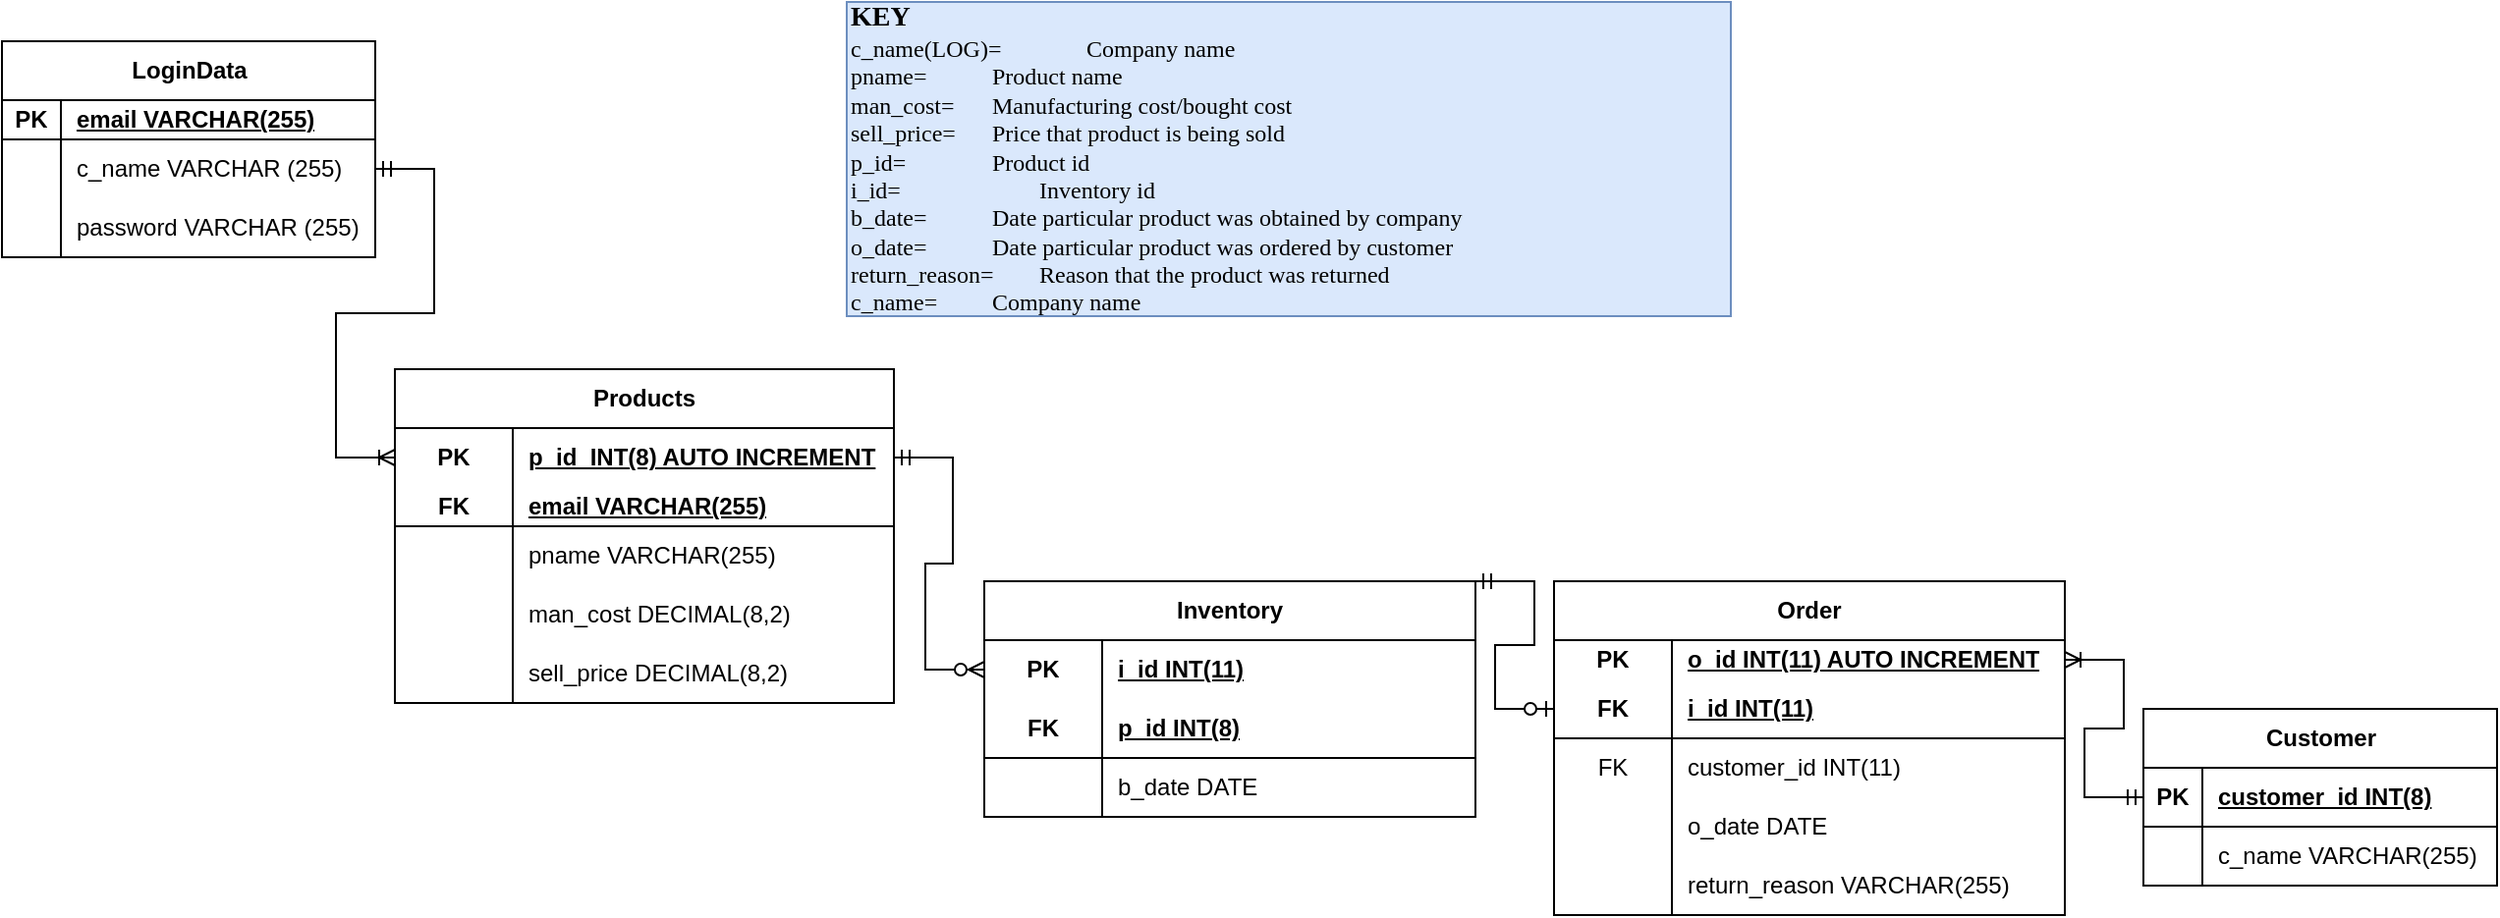 <mxfile version="22.0.4" type="device">
  <diagram name="Page-1" id="zw1ZrnLXYOxTeiUpd0QE">
    <mxGraphModel dx="1434" dy="782" grid="1" gridSize="10" guides="1" tooltips="1" connect="1" arrows="1" fold="1" page="1" pageScale="1" pageWidth="827" pageHeight="583" math="0" shadow="0">
      <root>
        <mxCell id="0" />
        <mxCell id="1" parent="0" />
        <mxCell id="-SbVYEneiQGwEnGWRFxC-83" value="Order" style="shape=table;startSize=30;container=1;collapsible=1;childLayout=tableLayout;fixedRows=1;rowLines=0;fontStyle=1;align=center;resizeLast=1;html=1;whiteSpace=wrap;fillColor=none;" parent="1" vertex="1">
          <mxGeometry x="810" y="315" width="260" height="170" as="geometry" />
        </mxCell>
        <mxCell id="-SbVYEneiQGwEnGWRFxC-84" value="" style="shape=tableRow;horizontal=0;startSize=0;swimlaneHead=0;swimlaneBody=0;fillColor=none;collapsible=0;dropTarget=0;points=[[0,0.5],[1,0.5]];portConstraint=eastwest;top=0;left=0;right=0;bottom=0;html=1;" parent="-SbVYEneiQGwEnGWRFxC-83" vertex="1">
          <mxGeometry y="30" width="260" height="20" as="geometry" />
        </mxCell>
        <mxCell id="-SbVYEneiQGwEnGWRFxC-85" value="PK" style="shape=partialRectangle;connectable=0;fillColor=none;top=0;left=0;bottom=0;right=0;fontStyle=1;overflow=hidden;html=1;whiteSpace=wrap;" parent="-SbVYEneiQGwEnGWRFxC-84" vertex="1">
          <mxGeometry width="60" height="20" as="geometry">
            <mxRectangle width="60" height="20" as="alternateBounds" />
          </mxGeometry>
        </mxCell>
        <mxCell id="-SbVYEneiQGwEnGWRFxC-86" value="o_id INT(11) AUTO INCREMENT" style="shape=partialRectangle;connectable=0;top=0;left=0;bottom=0;right=0;align=left;spacingLeft=6;fontStyle=5;overflow=hidden;html=1;whiteSpace=wrap;fillColor=none;" parent="-SbVYEneiQGwEnGWRFxC-84" vertex="1">
          <mxGeometry x="60" width="200" height="20" as="geometry">
            <mxRectangle width="200" height="20" as="alternateBounds" />
          </mxGeometry>
        </mxCell>
        <mxCell id="-SbVYEneiQGwEnGWRFxC-87" value="" style="shape=tableRow;horizontal=0;startSize=0;swimlaneHead=0;swimlaneBody=0;fillColor=none;collapsible=0;dropTarget=0;points=[[0,0.5],[1,0.5]];portConstraint=eastwest;top=0;left=0;right=0;bottom=1;html=1;" parent="-SbVYEneiQGwEnGWRFxC-83" vertex="1">
          <mxGeometry y="50" width="260" height="30" as="geometry" />
        </mxCell>
        <mxCell id="-SbVYEneiQGwEnGWRFxC-88" value="FK" style="shape=partialRectangle;connectable=0;fillColor=none;top=0;left=0;bottom=0;right=0;fontStyle=1;overflow=hidden;html=1;whiteSpace=wrap;" parent="-SbVYEneiQGwEnGWRFxC-87" vertex="1">
          <mxGeometry width="60" height="30" as="geometry">
            <mxRectangle width="60" height="30" as="alternateBounds" />
          </mxGeometry>
        </mxCell>
        <mxCell id="-SbVYEneiQGwEnGWRFxC-89" value="i_id INT(11)" style="shape=partialRectangle;connectable=0;fillColor=none;top=0;left=0;bottom=0;right=0;align=left;spacingLeft=6;fontStyle=5;overflow=hidden;html=1;whiteSpace=wrap;" parent="-SbVYEneiQGwEnGWRFxC-87" vertex="1">
          <mxGeometry x="60" width="200" height="30" as="geometry">
            <mxRectangle width="200" height="30" as="alternateBounds" />
          </mxGeometry>
        </mxCell>
        <mxCell id="-SbVYEneiQGwEnGWRFxC-90" value="" style="shape=tableRow;horizontal=0;startSize=0;swimlaneHead=0;swimlaneBody=0;fillColor=none;collapsible=0;dropTarget=0;points=[[0,0.5],[1,0.5]];portConstraint=eastwest;top=0;left=0;right=0;bottom=0;html=1;" parent="-SbVYEneiQGwEnGWRFxC-83" vertex="1">
          <mxGeometry y="80" width="260" height="30" as="geometry" />
        </mxCell>
        <mxCell id="-SbVYEneiQGwEnGWRFxC-91" value="FK" style="shape=partialRectangle;connectable=0;fillColor=none;top=0;left=0;bottom=0;right=0;editable=1;overflow=hidden;html=1;whiteSpace=wrap;" parent="-SbVYEneiQGwEnGWRFxC-90" vertex="1">
          <mxGeometry width="60" height="30" as="geometry">
            <mxRectangle width="60" height="30" as="alternateBounds" />
          </mxGeometry>
        </mxCell>
        <mxCell id="-SbVYEneiQGwEnGWRFxC-92" value="customer_id INT(11)" style="shape=partialRectangle;connectable=0;fillColor=none;top=0;left=0;bottom=0;right=0;align=left;spacingLeft=6;overflow=hidden;html=1;whiteSpace=wrap;" parent="-SbVYEneiQGwEnGWRFxC-90" vertex="1">
          <mxGeometry x="60" width="200" height="30" as="geometry">
            <mxRectangle width="200" height="30" as="alternateBounds" />
          </mxGeometry>
        </mxCell>
        <mxCell id="-SbVYEneiQGwEnGWRFxC-93" value="" style="shape=tableRow;horizontal=0;startSize=0;swimlaneHead=0;swimlaneBody=0;fillColor=none;collapsible=0;dropTarget=0;points=[[0,0.5],[1,0.5]];portConstraint=eastwest;top=0;left=0;right=0;bottom=0;html=1;" parent="-SbVYEneiQGwEnGWRFxC-83" vertex="1">
          <mxGeometry y="110" width="260" height="30" as="geometry" />
        </mxCell>
        <mxCell id="-SbVYEneiQGwEnGWRFxC-94" value="" style="shape=partialRectangle;connectable=0;fillColor=none;top=0;left=0;bottom=0;right=0;editable=1;overflow=hidden;html=1;whiteSpace=wrap;" parent="-SbVYEneiQGwEnGWRFxC-93" vertex="1">
          <mxGeometry width="60" height="30" as="geometry">
            <mxRectangle width="60" height="30" as="alternateBounds" />
          </mxGeometry>
        </mxCell>
        <mxCell id="-SbVYEneiQGwEnGWRFxC-95" value="o_date DATE" style="shape=partialRectangle;connectable=0;fillColor=none;top=0;left=0;bottom=0;right=0;align=left;spacingLeft=6;overflow=hidden;html=1;whiteSpace=wrap;" parent="-SbVYEneiQGwEnGWRFxC-93" vertex="1">
          <mxGeometry x="60" width="200" height="30" as="geometry">
            <mxRectangle width="200" height="30" as="alternateBounds" />
          </mxGeometry>
        </mxCell>
        <mxCell id="-SbVYEneiQGwEnGWRFxC-96" value="" style="shape=tableRow;horizontal=0;startSize=0;swimlaneHead=0;swimlaneBody=0;fillColor=none;collapsible=0;dropTarget=0;points=[[0,0.5],[1,0.5]];portConstraint=eastwest;top=0;left=0;right=0;bottom=0;html=1;" parent="-SbVYEneiQGwEnGWRFxC-83" vertex="1">
          <mxGeometry y="140" width="260" height="30" as="geometry" />
        </mxCell>
        <mxCell id="-SbVYEneiQGwEnGWRFxC-97" value="" style="shape=partialRectangle;connectable=0;fillColor=none;top=0;left=0;bottom=0;right=0;editable=1;overflow=hidden;html=1;whiteSpace=wrap;" parent="-SbVYEneiQGwEnGWRFxC-96" vertex="1">
          <mxGeometry width="60" height="30" as="geometry">
            <mxRectangle width="60" height="30" as="alternateBounds" />
          </mxGeometry>
        </mxCell>
        <mxCell id="-SbVYEneiQGwEnGWRFxC-98" value="return_reason VARCHAR(255)" style="shape=partialRectangle;connectable=0;fillColor=none;top=0;left=0;bottom=0;right=0;align=left;spacingLeft=6;overflow=hidden;html=1;whiteSpace=wrap;" parent="-SbVYEneiQGwEnGWRFxC-96" vertex="1">
          <mxGeometry x="60" width="200" height="30" as="geometry">
            <mxRectangle width="200" height="30" as="alternateBounds" />
          </mxGeometry>
        </mxCell>
        <mxCell id="-SbVYEneiQGwEnGWRFxC-112" value="" style="edgeStyle=entityRelationEdgeStyle;fontSize=12;html=1;endArrow=ERoneToMany;startArrow=ERmandOne;rounded=0;exitX=0;exitY=0.5;exitDx=0;exitDy=0;entryX=1;entryY=0.5;entryDx=0;entryDy=0;" parent="1" source="-SbVYEneiQGwEnGWRFxC-103" target="-SbVYEneiQGwEnGWRFxC-84" edge="1">
          <mxGeometry width="100" height="100" relative="1" as="geometry">
            <mxPoint x="530" y="440" as="sourcePoint" />
            <mxPoint x="590" y="370" as="targetPoint" />
          </mxGeometry>
        </mxCell>
        <mxCell id="-SbVYEneiQGwEnGWRFxC-124" value="" style="edgeStyle=entityRelationEdgeStyle;fontSize=12;html=1;endArrow=ERoneToMany;startArrow=ERmandOne;rounded=0;exitX=1;exitY=0.5;exitDx=0;exitDy=0;entryX=0;entryY=0.5;entryDx=0;entryDy=0;" parent="1" source="-SbVYEneiQGwEnGWRFxC-67" target="-SbVYEneiQGwEnGWRFxC-115" edge="1">
          <mxGeometry width="100" height="100" relative="1" as="geometry">
            <mxPoint x="270" y="410" as="sourcePoint" />
            <mxPoint x="280" y="145" as="targetPoint" />
            <Array as="points">
              <mxPoint y="230" />
              <mxPoint x="270" y="140" />
              <mxPoint x="190" y="320" />
              <mxPoint x="10" y="280" />
            </Array>
          </mxGeometry>
        </mxCell>
        <mxCell id="-SbVYEneiQGwEnGWRFxC-63" value="LoginData" style="shape=table;startSize=30;container=1;collapsible=1;childLayout=tableLayout;fixedRows=1;rowLines=0;fontStyle=1;align=center;resizeLast=1;html=1;" parent="1" vertex="1">
          <mxGeometry x="20" y="40" width="190" height="110" as="geometry" />
        </mxCell>
        <mxCell id="-SbVYEneiQGwEnGWRFxC-64" value="" style="shape=tableRow;horizontal=0;startSize=0;swimlaneHead=0;swimlaneBody=0;fillColor=none;collapsible=0;dropTarget=0;points=[[0,0.5],[1,0.5]];portConstraint=eastwest;top=0;left=0;right=0;bottom=1;" parent="-SbVYEneiQGwEnGWRFxC-63" vertex="1">
          <mxGeometry y="30" width="190" height="20" as="geometry" />
        </mxCell>
        <mxCell id="-SbVYEneiQGwEnGWRFxC-65" value="PK" style="shape=partialRectangle;connectable=0;fillColor=none;top=0;left=0;bottom=0;right=0;fontStyle=1;overflow=hidden;whiteSpace=wrap;html=1;" parent="-SbVYEneiQGwEnGWRFxC-64" vertex="1">
          <mxGeometry width="30" height="20" as="geometry">
            <mxRectangle width="30" height="20" as="alternateBounds" />
          </mxGeometry>
        </mxCell>
        <mxCell id="-SbVYEneiQGwEnGWRFxC-66" value="email VARCHAR(255)" style="shape=partialRectangle;connectable=0;fillColor=none;top=0;left=0;bottom=0;right=0;align=left;spacingLeft=6;fontStyle=5;overflow=hidden;whiteSpace=wrap;html=1;" parent="-SbVYEneiQGwEnGWRFxC-64" vertex="1">
          <mxGeometry x="30" width="160" height="20" as="geometry">
            <mxRectangle width="160" height="20" as="alternateBounds" />
          </mxGeometry>
        </mxCell>
        <mxCell id="-SbVYEneiQGwEnGWRFxC-67" value="" style="shape=tableRow;horizontal=0;startSize=0;swimlaneHead=0;swimlaneBody=0;fillColor=none;collapsible=0;dropTarget=0;points=[[0,0.5],[1,0.5]];portConstraint=eastwest;top=0;left=0;right=0;bottom=0;" parent="-SbVYEneiQGwEnGWRFxC-63" vertex="1">
          <mxGeometry y="50" width="190" height="30" as="geometry" />
        </mxCell>
        <mxCell id="-SbVYEneiQGwEnGWRFxC-68" value="" style="shape=partialRectangle;connectable=0;fillColor=none;top=0;left=0;bottom=0;right=0;editable=1;overflow=hidden;whiteSpace=wrap;html=1;" parent="-SbVYEneiQGwEnGWRFxC-67" vertex="1">
          <mxGeometry width="30" height="30" as="geometry">
            <mxRectangle width="30" height="30" as="alternateBounds" />
          </mxGeometry>
        </mxCell>
        <mxCell id="-SbVYEneiQGwEnGWRFxC-69" value="c_name VARCHAR (255)&amp;nbsp;&amp;nbsp;" style="shape=partialRectangle;connectable=0;fillColor=none;top=0;left=0;bottom=0;right=0;align=left;spacingLeft=6;overflow=hidden;whiteSpace=wrap;html=1;" parent="-SbVYEneiQGwEnGWRFxC-67" vertex="1">
          <mxGeometry x="30" width="160" height="30" as="geometry">
            <mxRectangle width="160" height="30" as="alternateBounds" />
          </mxGeometry>
        </mxCell>
        <mxCell id="-SbVYEneiQGwEnGWRFxC-150" value="" style="shape=tableRow;horizontal=0;startSize=0;swimlaneHead=0;swimlaneBody=0;fillColor=none;collapsible=0;dropTarget=0;points=[[0,0.5],[1,0.5]];portConstraint=eastwest;top=0;left=0;right=0;bottom=0;" parent="-SbVYEneiQGwEnGWRFxC-63" vertex="1">
          <mxGeometry y="80" width="190" height="30" as="geometry" />
        </mxCell>
        <mxCell id="-SbVYEneiQGwEnGWRFxC-151" value="" style="shape=partialRectangle;connectable=0;fillColor=none;top=0;left=0;bottom=0;right=0;editable=1;overflow=hidden;whiteSpace=wrap;html=1;" parent="-SbVYEneiQGwEnGWRFxC-150" vertex="1">
          <mxGeometry width="30" height="30" as="geometry">
            <mxRectangle width="30" height="30" as="alternateBounds" />
          </mxGeometry>
        </mxCell>
        <mxCell id="-SbVYEneiQGwEnGWRFxC-152" value="password VARCHAR (255)" style="shape=partialRectangle;connectable=0;fillColor=none;top=0;left=0;bottom=0;right=0;align=left;spacingLeft=6;overflow=hidden;whiteSpace=wrap;html=1;" parent="-SbVYEneiQGwEnGWRFxC-150" vertex="1">
          <mxGeometry x="30" width="160" height="30" as="geometry">
            <mxRectangle width="160" height="30" as="alternateBounds" />
          </mxGeometry>
        </mxCell>
        <mxCell id="-SbVYEneiQGwEnGWRFxC-102" value="Customer" style="shape=table;startSize=30;container=1;collapsible=1;childLayout=tableLayout;fixedRows=1;rowLines=0;fontStyle=1;align=center;resizeLast=1;html=1;" parent="1" vertex="1">
          <mxGeometry x="1110" y="380" width="180" height="90" as="geometry" />
        </mxCell>
        <mxCell id="-SbVYEneiQGwEnGWRFxC-103" value="" style="shape=tableRow;horizontal=0;startSize=0;swimlaneHead=0;swimlaneBody=0;fillColor=none;collapsible=0;dropTarget=0;points=[[0,0.5],[1,0.5]];portConstraint=eastwest;top=0;left=0;right=0;bottom=1;" parent="-SbVYEneiQGwEnGWRFxC-102" vertex="1">
          <mxGeometry y="30" width="180" height="30" as="geometry" />
        </mxCell>
        <mxCell id="-SbVYEneiQGwEnGWRFxC-104" value="PK" style="shape=partialRectangle;connectable=0;fillColor=none;top=0;left=0;bottom=0;right=0;fontStyle=1;overflow=hidden;whiteSpace=wrap;html=1;" parent="-SbVYEneiQGwEnGWRFxC-103" vertex="1">
          <mxGeometry width="30" height="30" as="geometry">
            <mxRectangle width="30" height="30" as="alternateBounds" />
          </mxGeometry>
        </mxCell>
        <mxCell id="-SbVYEneiQGwEnGWRFxC-105" value="customer_id INT(8)" style="shape=partialRectangle;connectable=0;fillColor=none;top=0;left=0;bottom=0;right=0;align=left;spacingLeft=6;fontStyle=5;overflow=hidden;whiteSpace=wrap;html=1;" parent="-SbVYEneiQGwEnGWRFxC-103" vertex="1">
          <mxGeometry x="30" width="150" height="30" as="geometry">
            <mxRectangle width="150" height="30" as="alternateBounds" />
          </mxGeometry>
        </mxCell>
        <mxCell id="-SbVYEneiQGwEnGWRFxC-106" value="" style="shape=tableRow;horizontal=0;startSize=0;swimlaneHead=0;swimlaneBody=0;fillColor=none;collapsible=0;dropTarget=0;points=[[0,0.5],[1,0.5]];portConstraint=eastwest;top=0;left=0;right=0;bottom=0;" parent="-SbVYEneiQGwEnGWRFxC-102" vertex="1">
          <mxGeometry y="60" width="180" height="30" as="geometry" />
        </mxCell>
        <mxCell id="-SbVYEneiQGwEnGWRFxC-107" value="" style="shape=partialRectangle;connectable=0;fillColor=none;top=0;left=0;bottom=0;right=0;editable=1;overflow=hidden;whiteSpace=wrap;html=1;" parent="-SbVYEneiQGwEnGWRFxC-106" vertex="1">
          <mxGeometry width="30" height="30" as="geometry">
            <mxRectangle width="30" height="30" as="alternateBounds" />
          </mxGeometry>
        </mxCell>
        <mxCell id="-SbVYEneiQGwEnGWRFxC-108" value="c_name VARCHAR(255)" style="shape=partialRectangle;connectable=0;fillColor=none;top=0;left=0;bottom=0;right=0;align=left;spacingLeft=6;overflow=hidden;whiteSpace=wrap;html=1;" parent="-SbVYEneiQGwEnGWRFxC-106" vertex="1">
          <mxGeometry x="30" width="150" height="30" as="geometry">
            <mxRectangle width="150" height="30" as="alternateBounds" />
          </mxGeometry>
        </mxCell>
        <mxCell id="-SbVYEneiQGwEnGWRFxC-114" value="Products" style="shape=table;startSize=30;container=1;collapsible=1;childLayout=tableLayout;fixedRows=1;rowLines=0;fontStyle=1;align=center;resizeLast=1;html=1;whiteSpace=wrap;" parent="1" vertex="1">
          <mxGeometry x="220" y="207" width="254" height="170" as="geometry" />
        </mxCell>
        <mxCell id="-SbVYEneiQGwEnGWRFxC-115" value="" style="shape=tableRow;horizontal=0;startSize=0;swimlaneHead=0;swimlaneBody=0;fillColor=none;collapsible=0;dropTarget=0;points=[[0,0.5],[1,0.5]];portConstraint=eastwest;top=0;left=0;right=0;bottom=0;html=1;" parent="-SbVYEneiQGwEnGWRFxC-114" vertex="1">
          <mxGeometry y="30" width="254" height="30" as="geometry" />
        </mxCell>
        <mxCell id="-SbVYEneiQGwEnGWRFxC-116" value="PK" style="shape=partialRectangle;connectable=0;fillColor=none;top=0;left=0;bottom=0;right=0;fontStyle=1;overflow=hidden;html=1;whiteSpace=wrap;" parent="-SbVYEneiQGwEnGWRFxC-115" vertex="1">
          <mxGeometry width="60" height="30" as="geometry">
            <mxRectangle width="60" height="30" as="alternateBounds" />
          </mxGeometry>
        </mxCell>
        <mxCell id="-SbVYEneiQGwEnGWRFxC-117" value="p_id&amp;nbsp; INT(8) AUTO INCREMENT" style="shape=partialRectangle;connectable=0;fillColor=none;top=0;left=0;bottom=0;right=0;align=left;spacingLeft=6;fontStyle=5;overflow=hidden;html=1;whiteSpace=wrap;" parent="-SbVYEneiQGwEnGWRFxC-115" vertex="1">
          <mxGeometry x="60" width="194" height="30" as="geometry">
            <mxRectangle width="194" height="30" as="alternateBounds" />
          </mxGeometry>
        </mxCell>
        <mxCell id="-SbVYEneiQGwEnGWRFxC-118" value="" style="shape=tableRow;horizontal=0;startSize=0;swimlaneHead=0;swimlaneBody=0;fillColor=none;collapsible=0;dropTarget=0;points=[[0,0.5],[1,0.5]];portConstraint=eastwest;top=0;left=0;right=0;bottom=1;html=1;" parent="-SbVYEneiQGwEnGWRFxC-114" vertex="1">
          <mxGeometry y="60" width="254" height="20" as="geometry" />
        </mxCell>
        <mxCell id="-SbVYEneiQGwEnGWRFxC-119" value="FK" style="shape=partialRectangle;connectable=0;fillColor=none;top=0;left=0;bottom=0;right=0;fontStyle=1;overflow=hidden;html=1;whiteSpace=wrap;" parent="-SbVYEneiQGwEnGWRFxC-118" vertex="1">
          <mxGeometry width="60" height="20" as="geometry">
            <mxRectangle width="60" height="20" as="alternateBounds" />
          </mxGeometry>
        </mxCell>
        <mxCell id="-SbVYEneiQGwEnGWRFxC-120" value="email VARCHAR(255)" style="shape=partialRectangle;connectable=0;fillColor=none;top=0;left=0;bottom=0;right=0;align=left;spacingLeft=6;fontStyle=5;overflow=hidden;html=1;whiteSpace=wrap;" parent="-SbVYEneiQGwEnGWRFxC-118" vertex="1">
          <mxGeometry x="60" width="194" height="20" as="geometry">
            <mxRectangle width="194" height="20" as="alternateBounds" />
          </mxGeometry>
        </mxCell>
        <mxCell id="hmYqcj0Dcfx4N0SsIYhh-1" value="" style="shape=tableRow;horizontal=0;startSize=0;swimlaneHead=0;swimlaneBody=0;fillColor=none;collapsible=0;dropTarget=0;points=[[0,0.5],[1,0.5]];portConstraint=eastwest;top=0;left=0;right=0;bottom=0;html=1;" parent="-SbVYEneiQGwEnGWRFxC-114" vertex="1">
          <mxGeometry y="80" width="254" height="30" as="geometry" />
        </mxCell>
        <mxCell id="hmYqcj0Dcfx4N0SsIYhh-2" value="" style="shape=partialRectangle;connectable=0;fillColor=none;top=0;left=0;bottom=0;right=0;editable=1;overflow=hidden;html=1;whiteSpace=wrap;" parent="hmYqcj0Dcfx4N0SsIYhh-1" vertex="1">
          <mxGeometry width="60" height="30" as="geometry">
            <mxRectangle width="60" height="30" as="alternateBounds" />
          </mxGeometry>
        </mxCell>
        <mxCell id="hmYqcj0Dcfx4N0SsIYhh-3" value="pname VARCHAR(255)&amp;nbsp;" style="shape=partialRectangle;connectable=0;fillColor=none;top=0;left=0;bottom=0;right=0;align=left;spacingLeft=6;overflow=hidden;html=1;whiteSpace=wrap;" parent="hmYqcj0Dcfx4N0SsIYhh-1" vertex="1">
          <mxGeometry x="60" width="194" height="30" as="geometry">
            <mxRectangle width="194" height="30" as="alternateBounds" />
          </mxGeometry>
        </mxCell>
        <mxCell id="hmYqcj0Dcfx4N0SsIYhh-4" value="" style="shape=tableRow;horizontal=0;startSize=0;swimlaneHead=0;swimlaneBody=0;fillColor=none;collapsible=0;dropTarget=0;points=[[0,0.5],[1,0.5]];portConstraint=eastwest;top=0;left=0;right=0;bottom=0;html=1;" parent="-SbVYEneiQGwEnGWRFxC-114" vertex="1">
          <mxGeometry y="110" width="254" height="30" as="geometry" />
        </mxCell>
        <mxCell id="hmYqcj0Dcfx4N0SsIYhh-5" value="" style="shape=partialRectangle;connectable=0;fillColor=none;top=0;left=0;bottom=0;right=0;editable=1;overflow=hidden;html=1;whiteSpace=wrap;" parent="hmYqcj0Dcfx4N0SsIYhh-4" vertex="1">
          <mxGeometry width="60" height="30" as="geometry">
            <mxRectangle width="60" height="30" as="alternateBounds" />
          </mxGeometry>
        </mxCell>
        <mxCell id="hmYqcj0Dcfx4N0SsIYhh-6" value="man_cost DECIMAL(8,2)" style="shape=partialRectangle;connectable=0;fillColor=none;top=0;left=0;bottom=0;right=0;align=left;spacingLeft=6;overflow=hidden;html=1;whiteSpace=wrap;" parent="hmYqcj0Dcfx4N0SsIYhh-4" vertex="1">
          <mxGeometry x="60" width="194" height="30" as="geometry">
            <mxRectangle width="194" height="30" as="alternateBounds" />
          </mxGeometry>
        </mxCell>
        <mxCell id="-SbVYEneiQGwEnGWRFxC-121" value="" style="shape=tableRow;horizontal=0;startSize=0;swimlaneHead=0;swimlaneBody=0;fillColor=none;collapsible=0;dropTarget=0;points=[[0,0.5],[1,0.5]];portConstraint=eastwest;top=0;left=0;right=0;bottom=0;html=1;" parent="-SbVYEneiQGwEnGWRFxC-114" vertex="1">
          <mxGeometry y="140" width="254" height="30" as="geometry" />
        </mxCell>
        <mxCell id="-SbVYEneiQGwEnGWRFxC-122" value="" style="shape=partialRectangle;connectable=0;fillColor=none;top=0;left=0;bottom=0;right=0;editable=1;overflow=hidden;html=1;whiteSpace=wrap;" parent="-SbVYEneiQGwEnGWRFxC-121" vertex="1">
          <mxGeometry width="60" height="30" as="geometry">
            <mxRectangle width="60" height="30" as="alternateBounds" />
          </mxGeometry>
        </mxCell>
        <mxCell id="-SbVYEneiQGwEnGWRFxC-123" value="sell_price DECIMAL(8,2)" style="shape=partialRectangle;connectable=0;fillColor=none;top=0;left=0;bottom=0;right=0;align=left;spacingLeft=6;overflow=hidden;html=1;whiteSpace=wrap;" parent="-SbVYEneiQGwEnGWRFxC-121" vertex="1">
          <mxGeometry x="60" width="194" height="30" as="geometry">
            <mxRectangle width="194" height="30" as="alternateBounds" />
          </mxGeometry>
        </mxCell>
        <mxCell id="-SbVYEneiQGwEnGWRFxC-133" value="&lt;b&gt;&lt;font style=&quot;font-size: 14px;&quot;&gt;KEY&lt;/font&gt;&lt;/b&gt;&lt;br&gt;c_name(LOG)= &lt;span style=&quot;white-space: pre;&quot;&gt;&#x9;&lt;span style=&quot;white-space: pre;&quot;&gt;&#x9;&lt;/span&gt;&lt;/span&gt;Company name&lt;br&gt;pname= &lt;span style=&quot;white-space: pre;&quot;&gt;&#x9;&lt;/span&gt;&lt;span style=&quot;white-space: pre;&quot;&gt;&#x9;&lt;/span&gt;Product name&lt;br&gt;man_cost= &lt;span style=&quot;white-space: pre;&quot;&gt;&#x9;&lt;/span&gt;Manufacturing cost/bought cost&lt;br&gt;sell_price=&lt;span style=&quot;white-space: pre;&quot;&gt;&#x9;&lt;/span&gt;Price that product is being sold&lt;br&gt;p_id=&lt;span style=&quot;white-space: pre;&quot;&gt;&#x9;&lt;/span&gt;&lt;span style=&quot;white-space: pre;&quot;&gt;&#x9;&lt;/span&gt;Product id&lt;br&gt;i_id=&lt;span style=&quot;white-space: pre;&quot;&gt;&#x9;&lt;/span&gt;&lt;span style=&quot;white-space: pre;&quot;&gt;&#x9;&lt;/span&gt;&lt;span style=&quot;white-space: pre;&quot;&gt;&#x9;&lt;/span&gt;Inventory id&lt;br&gt;b_date= &lt;span style=&quot;white-space: pre;&quot;&gt;&#x9;&lt;/span&gt;&lt;span style=&quot;white-space: pre;&quot;&gt;&#x9;&lt;/span&gt;Date particular product was obtained by company&lt;br&gt;o_date= &lt;span style=&quot;white-space: pre;&quot;&gt;&#x9;&lt;/span&gt;&lt;span style=&quot;white-space: pre;&quot;&gt;&#x9;&lt;/span&gt;Date particular product was ordered by customer&lt;br&gt;return_reason=&lt;span style=&quot;white-space: pre;&quot;&gt;&#x9;&lt;/span&gt;Reason that the product was returned&lt;br&gt;c_name=&lt;span style=&quot;white-space: pre;&quot;&gt;&#x9;&lt;/span&gt;&lt;span style=&quot;white-space: pre;&quot;&gt;&#x9;&lt;/span&gt;Company name" style="text;html=1;strokeColor=#6c8ebf;fillColor=#dae8fc;align=left;verticalAlign=middle;whiteSpace=wrap;rounded=0;fontFamily=Verdana;" parent="1" vertex="1">
          <mxGeometry x="450" y="20" width="450" height="160" as="geometry" />
        </mxCell>
        <mxCell id="2kAjdfK3kRGWs71xJWSt-1" value="Inventory" style="shape=table;startSize=30;container=1;collapsible=1;childLayout=tableLayout;fixedRows=1;rowLines=0;fontStyle=1;align=center;resizeLast=1;html=1;whiteSpace=wrap;" vertex="1" parent="1">
          <mxGeometry x="520" y="315" width="250" height="120" as="geometry" />
        </mxCell>
        <mxCell id="2kAjdfK3kRGWs71xJWSt-2" value="" style="shape=tableRow;horizontal=0;startSize=0;swimlaneHead=0;swimlaneBody=0;fillColor=none;collapsible=0;dropTarget=0;points=[[0,0.5],[1,0.5]];portConstraint=eastwest;top=0;left=0;right=0;bottom=0;html=1;" vertex="1" parent="2kAjdfK3kRGWs71xJWSt-1">
          <mxGeometry y="30" width="250" height="30" as="geometry" />
        </mxCell>
        <mxCell id="2kAjdfK3kRGWs71xJWSt-3" value="PK" style="shape=partialRectangle;connectable=0;fillColor=none;top=0;left=0;bottom=0;right=0;fontStyle=1;overflow=hidden;html=1;whiteSpace=wrap;" vertex="1" parent="2kAjdfK3kRGWs71xJWSt-2">
          <mxGeometry width="60" height="30" as="geometry">
            <mxRectangle width="60" height="30" as="alternateBounds" />
          </mxGeometry>
        </mxCell>
        <mxCell id="2kAjdfK3kRGWs71xJWSt-4" value="i_id INT(11)" style="shape=partialRectangle;connectable=0;fillColor=none;top=0;left=0;bottom=0;right=0;align=left;spacingLeft=6;fontStyle=5;overflow=hidden;html=1;whiteSpace=wrap;" vertex="1" parent="2kAjdfK3kRGWs71xJWSt-2">
          <mxGeometry x="60" width="190" height="30" as="geometry">
            <mxRectangle width="190" height="30" as="alternateBounds" />
          </mxGeometry>
        </mxCell>
        <mxCell id="2kAjdfK3kRGWs71xJWSt-5" value="" style="shape=tableRow;horizontal=0;startSize=0;swimlaneHead=0;swimlaneBody=0;fillColor=none;collapsible=0;dropTarget=0;points=[[0,0.5],[1,0.5]];portConstraint=eastwest;top=0;left=0;right=0;bottom=1;html=1;" vertex="1" parent="2kAjdfK3kRGWs71xJWSt-1">
          <mxGeometry y="60" width="250" height="30" as="geometry" />
        </mxCell>
        <mxCell id="2kAjdfK3kRGWs71xJWSt-6" value="FK" style="shape=partialRectangle;connectable=0;fillColor=none;top=0;left=0;bottom=0;right=0;fontStyle=1;overflow=hidden;html=1;whiteSpace=wrap;" vertex="1" parent="2kAjdfK3kRGWs71xJWSt-5">
          <mxGeometry width="60" height="30" as="geometry">
            <mxRectangle width="60" height="30" as="alternateBounds" />
          </mxGeometry>
        </mxCell>
        <mxCell id="2kAjdfK3kRGWs71xJWSt-7" value="p_id INT(8)" style="shape=partialRectangle;connectable=0;fillColor=none;top=0;left=0;bottom=0;right=0;align=left;spacingLeft=6;fontStyle=5;overflow=hidden;html=1;whiteSpace=wrap;" vertex="1" parent="2kAjdfK3kRGWs71xJWSt-5">
          <mxGeometry x="60" width="190" height="30" as="geometry">
            <mxRectangle width="190" height="30" as="alternateBounds" />
          </mxGeometry>
        </mxCell>
        <mxCell id="2kAjdfK3kRGWs71xJWSt-8" value="" style="shape=tableRow;horizontal=0;startSize=0;swimlaneHead=0;swimlaneBody=0;fillColor=none;collapsible=0;dropTarget=0;points=[[0,0.5],[1,0.5]];portConstraint=eastwest;top=0;left=0;right=0;bottom=0;html=1;" vertex="1" parent="2kAjdfK3kRGWs71xJWSt-1">
          <mxGeometry y="90" width="250" height="30" as="geometry" />
        </mxCell>
        <mxCell id="2kAjdfK3kRGWs71xJWSt-9" value="" style="shape=partialRectangle;connectable=0;fillColor=none;top=0;left=0;bottom=0;right=0;editable=1;overflow=hidden;html=1;whiteSpace=wrap;" vertex="1" parent="2kAjdfK3kRGWs71xJWSt-8">
          <mxGeometry width="60" height="30" as="geometry">
            <mxRectangle width="60" height="30" as="alternateBounds" />
          </mxGeometry>
        </mxCell>
        <mxCell id="2kAjdfK3kRGWs71xJWSt-10" value="b_date DATE" style="shape=partialRectangle;connectable=0;fillColor=none;top=0;left=0;bottom=0;right=0;align=left;spacingLeft=6;overflow=hidden;html=1;whiteSpace=wrap;" vertex="1" parent="2kAjdfK3kRGWs71xJWSt-8">
          <mxGeometry x="60" width="190" height="30" as="geometry">
            <mxRectangle width="190" height="30" as="alternateBounds" />
          </mxGeometry>
        </mxCell>
        <mxCell id="2kAjdfK3kRGWs71xJWSt-15" value="" style="edgeStyle=entityRelationEdgeStyle;fontSize=12;html=1;endArrow=ERzeroToMany;startArrow=ERmandOne;rounded=0;exitX=1;exitY=0.5;exitDx=0;exitDy=0;entryX=0;entryY=0.5;entryDx=0;entryDy=0;" edge="1" parent="1" source="-SbVYEneiQGwEnGWRFxC-115" target="2kAjdfK3kRGWs71xJWSt-2">
          <mxGeometry width="100" height="100" relative="1" as="geometry">
            <mxPoint x="560" y="450" as="sourcePoint" />
            <mxPoint x="660" y="350" as="targetPoint" />
          </mxGeometry>
        </mxCell>
        <mxCell id="2kAjdfK3kRGWs71xJWSt-17" value="" style="edgeStyle=entityRelationEdgeStyle;fontSize=12;html=1;endArrow=ERzeroToOne;startArrow=ERmandOne;rounded=0;exitX=1;exitY=0;exitDx=0;exitDy=0;entryX=0;entryY=0.5;entryDx=0;entryDy=0;" edge="1" parent="1" source="2kAjdfK3kRGWs71xJWSt-1" target="-SbVYEneiQGwEnGWRFxC-87">
          <mxGeometry width="100" height="100" relative="1" as="geometry">
            <mxPoint x="710" y="335" as="sourcePoint" />
            <mxPoint x="810" y="235" as="targetPoint" />
          </mxGeometry>
        </mxCell>
      </root>
    </mxGraphModel>
  </diagram>
</mxfile>
